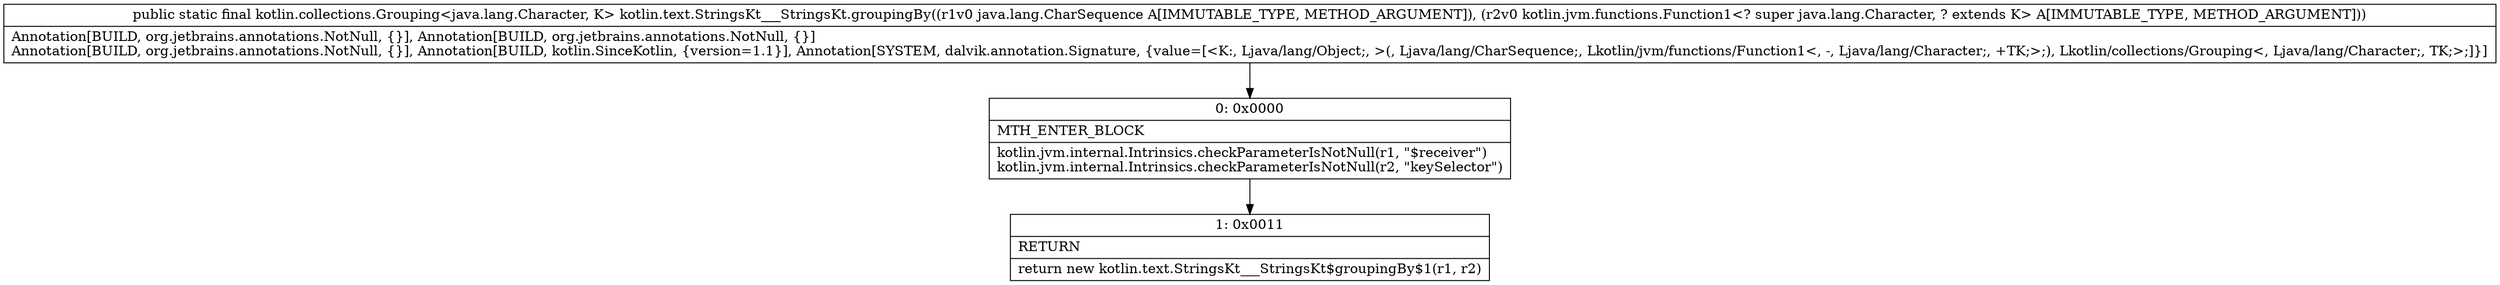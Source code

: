 digraph "CFG forkotlin.text.StringsKt___StringsKt.groupingBy(Ljava\/lang\/CharSequence;Lkotlin\/jvm\/functions\/Function1;)Lkotlin\/collections\/Grouping;" {
Node_0 [shape=record,label="{0\:\ 0x0000|MTH_ENTER_BLOCK\l|kotlin.jvm.internal.Intrinsics.checkParameterIsNotNull(r1, \"$receiver\")\lkotlin.jvm.internal.Intrinsics.checkParameterIsNotNull(r2, \"keySelector\")\l}"];
Node_1 [shape=record,label="{1\:\ 0x0011|RETURN\l|return new kotlin.text.StringsKt___StringsKt$groupingBy$1(r1, r2)\l}"];
MethodNode[shape=record,label="{public static final kotlin.collections.Grouping\<java.lang.Character, K\> kotlin.text.StringsKt___StringsKt.groupingBy((r1v0 java.lang.CharSequence A[IMMUTABLE_TYPE, METHOD_ARGUMENT]), (r2v0 kotlin.jvm.functions.Function1\<? super java.lang.Character, ? extends K\> A[IMMUTABLE_TYPE, METHOD_ARGUMENT]))  | Annotation[BUILD, org.jetbrains.annotations.NotNull, \{\}], Annotation[BUILD, org.jetbrains.annotations.NotNull, \{\}]\lAnnotation[BUILD, org.jetbrains.annotations.NotNull, \{\}], Annotation[BUILD, kotlin.SinceKotlin, \{version=1.1\}], Annotation[SYSTEM, dalvik.annotation.Signature, \{value=[\<K:, Ljava\/lang\/Object;, \>(, Ljava\/lang\/CharSequence;, Lkotlin\/jvm\/functions\/Function1\<, \-, Ljava\/lang\/Character;, +TK;\>;), Lkotlin\/collections\/Grouping\<, Ljava\/lang\/Character;, TK;\>;]\}]\l}"];
MethodNode -> Node_0;
Node_0 -> Node_1;
}

